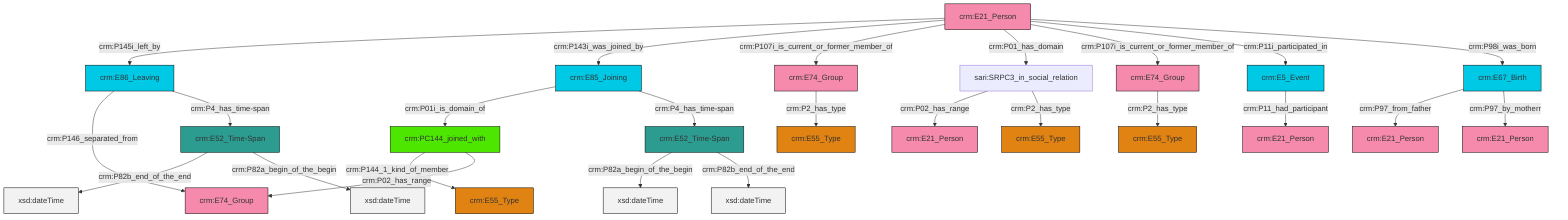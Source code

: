 graph TD
classDef Literal fill:#f2f2f2,stroke:#000000;
classDef CRM_Entity fill:#FFFFFF,stroke:#000000;
classDef Temporal_Entity fill:#00C9E6, stroke:#000000;
classDef Type fill:#E18312, stroke:#000000;
classDef Time-Span fill:#2C9C91, stroke:#000000;
classDef Appellation fill:#FFEB7F, stroke:#000000;
classDef Place fill:#008836, stroke:#000000;
classDef Persistent_Item fill:#B266B2, stroke:#000000;
classDef Conceptual_Object fill:#FFD700, stroke:#000000;
classDef Physical_Thing fill:#D2B48C, stroke:#000000;
classDef Actor fill:#f58aad, stroke:#000000;
classDef PC_Classes fill:#4ce600, stroke:#000000;
classDef Multi fill:#cccccc,stroke:#000000;

0["crm:E74_Group"]:::Actor -->|crm:P2_has_type| 1["crm:E55_Type"]:::Type
6["crm:E52_Time-Span"]:::Time-Span -->|crm:P82a_begin_of_the_begin| 7[xsd:dateTime]:::Literal
15["sari:SRPC3_in_social_relation"]:::Default -->|crm:P02_has_range| 16["crm:E21_Person"]:::Actor
15["sari:SRPC3_in_social_relation"]:::Default -->|crm:P2_has_type| 17["crm:E55_Type"]:::Type
18["crm:E21_Person"]:::Actor -->|crm:P145i_left_by| 19["crm:E86_Leaving"]:::Temporal_Entity
2["crm:E85_Joining"]:::Temporal_Entity -->|crm:P01i_is_domain_of| 20["crm:PC144_joined_with"]:::PC_Classes
8["crm:E67_Birth"]:::Temporal_Entity -->|crm:P97_from_father| 21["crm:E21_Person"]:::Actor
11["crm:E52_Time-Span"]:::Time-Span -->|crm:P82b_end_of_the_end| 25[xsd:dateTime]:::Literal
18["crm:E21_Person"]:::Actor -->|crm:P143i_was_joined_by| 2["crm:E85_Joining"]:::Temporal_Entity
20["crm:PC144_joined_with"]:::PC_Classes -->|crm:P144_1_kind_of_member| 13["crm:E55_Type"]:::Type
18["crm:E21_Person"]:::Actor -->|crm:P107i_is_current_or_former_member_of| 27["crm:E74_Group"]:::Actor
18["crm:E21_Person"]:::Actor -->|crm:P01_has_domain| 15["sari:SRPC3_in_social_relation"]:::Default
18["crm:E21_Person"]:::Actor -->|crm:P107i_is_current_or_former_member_of| 0["crm:E74_Group"]:::Actor
2["crm:E85_Joining"]:::Temporal_Entity -->|crm:P4_has_time-span| 6["crm:E52_Time-Span"]:::Time-Span
34["crm:E5_Event"]:::Temporal_Entity -->|crm:P11_had_participant| 35["crm:E21_Person"]:::Actor
18["crm:E21_Person"]:::Actor -->|crm:P11i_participated_in| 34["crm:E5_Event"]:::Temporal_Entity
8["crm:E67_Birth"]:::Temporal_Entity -->|crm:P97_by_motherr| 40["crm:E21_Person"]:::Actor
19["crm:E86_Leaving"]:::Temporal_Entity -->|crm:P146_separated_from| 30["crm:E74_Group"]:::Actor
6["crm:E52_Time-Span"]:::Time-Span -->|crm:P82b_end_of_the_end| 42[xsd:dateTime]:::Literal
20["crm:PC144_joined_with"]:::PC_Classes -->|crm:P02_has_range| 30["crm:E74_Group"]:::Actor
27["crm:E74_Group"]:::Actor -->|crm:P2_has_type| 4["crm:E55_Type"]:::Type
18["crm:E21_Person"]:::Actor -->|crm:P98i_was_born| 8["crm:E67_Birth"]:::Temporal_Entity
19["crm:E86_Leaving"]:::Temporal_Entity -->|crm:P4_has_time-span| 11["crm:E52_Time-Span"]:::Time-Span
11["crm:E52_Time-Span"]:::Time-Span -->|crm:P82a_begin_of_the_begin| 46[xsd:dateTime]:::Literal